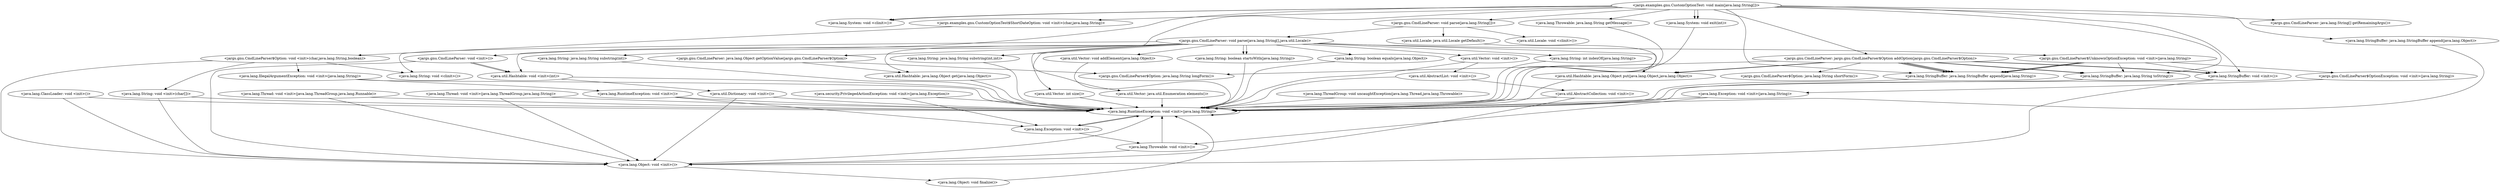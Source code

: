 digraph CallGraph {
"<jargs.examples.gnu.CustomOptionTest: void main(java.lang.String[])>" -> "<java.lang.System: void <clinit>()>";
"<jargs.examples.gnu.CustomOptionTest: void main(java.lang.String[])>" -> "<java.lang.System: void exit(int)>";
"<jargs.examples.gnu.CustomOptionTest: void main(java.lang.String[])>" -> "<java.lang.System: void exit(int)>";
"<jargs.examples.gnu.CustomOptionTest: void main(java.lang.String[])>" -> "<java.lang.StringBuffer: void <init>()>";
"<jargs.examples.gnu.CustomOptionTest: void main(java.lang.String[])>" -> "<jargs.examples.gnu.CustomOptionTest$ShortDateOption: void <init>(char,java.lang.String)>";
"<jargs.examples.gnu.CustomOptionTest: void main(java.lang.String[])>" -> "<jargs.gnu.CmdLineParser: void <init>()>";
"<jargs.examples.gnu.CustomOptionTest: void main(java.lang.String[])>" -> "<java.lang.System: void <clinit>()>";
"<java.lang.ThreadGroup: void uncaughtException(java.lang.Thread,java.lang.Throwable)>" -> "<java.lang.RuntimeException: void <init>(java.lang.String)>";
"<java.lang.ClassLoader: void <init>()>" -> "<java.lang.Object: void <init>()>";
"<java.lang.ClassLoader: void <init>()>" -> "<java.lang.RuntimeException: void <init>(java.lang.String)>";
"<java.security.PrivilegedActionException: void <init>(java.lang.Exception)>" -> "<java.lang.Exception: void <init>()>";
"<java.security.PrivilegedActionException: void <init>(java.lang.Exception)>" -> "<java.lang.RuntimeException: void <init>(java.lang.String)>";
"<java.lang.Thread: void <init>(java.lang.ThreadGroup,java.lang.Runnable)>" -> "<java.lang.Object: void <init>()>";
"<java.lang.Thread: void <init>(java.lang.ThreadGroup,java.lang.Runnable)>" -> "<java.lang.RuntimeException: void <init>(java.lang.String)>";
"<java.lang.Thread: void <init>(java.lang.ThreadGroup,java.lang.String)>" -> "<java.lang.Object: void <init>()>";
"<java.lang.Thread: void <init>(java.lang.ThreadGroup,java.lang.String)>" -> "<java.lang.RuntimeException: void <init>(java.lang.String)>";
"<java.lang.System: void exit(int)>" -> "<java.lang.RuntimeException: void <init>(java.lang.String)>";
"<java.lang.StringBuffer: void <init>()>" -> "<java.lang.Object: void <init>()>";
"<java.lang.StringBuffer: void <init>()>" -> "<java.lang.RuntimeException: void <init>(java.lang.String)>";
"<jargs.examples.gnu.CustomOptionTest$ShortDateOption: void <init>(char,java.lang.String)>" -> "<jargs.gnu.CmdLineParser$Option: void <init>(char,java.lang.String,boolean)>";
"<jargs.gnu.CmdLineParser: void <init>()>" -> "<java.lang.Object: void <init>()>";
"<jargs.gnu.CmdLineParser: void <init>()>" -> "<java.util.Hashtable: void <init>(int)>";
"<jargs.gnu.CmdLineParser: void <init>()>" -> "<java.util.Hashtable: void <init>(int)>";
"<java.lang.RuntimeException: void <init>(java.lang.String)>" -> "<java.lang.Exception: void <init>()>";
"<java.lang.RuntimeException: void <init>(java.lang.String)>" -> "<java.lang.RuntimeException: void <init>(java.lang.String)>";
"<java.lang.Object: void <init>()>" -> "<java.lang.Object: void finalize()>";
"<java.lang.Object: void <init>()>" -> "<java.lang.RuntimeException: void <init>(java.lang.String)>";
"<java.lang.Exception: void <init>()>" -> "<java.lang.Throwable: void <init>()>";
"<java.lang.Exception: void <init>()>" -> "<java.lang.RuntimeException: void <init>(java.lang.String)>";
"<jargs.gnu.CmdLineParser$Option: void <init>(char,java.lang.String,boolean)>" -> "<java.lang.String: void <clinit>()>";
"<jargs.gnu.CmdLineParser$Option: void <init>(char,java.lang.String,boolean)>" -> "<java.lang.String: void <init>(char[])>";
"<jargs.gnu.CmdLineParser$Option: void <init>(char,java.lang.String,boolean)>" -> "<java.lang.IllegalArgumentException: void <init>(java.lang.String)>";
"<jargs.gnu.CmdLineParser$Option: void <init>(char,java.lang.String,boolean)>" -> "<java.lang.Object: void <init>()>";
"<java.util.Hashtable: void <init>(int)>" -> "<java.util.Dictionary: void <init>()>";
"<java.util.Hashtable: void <init>(int)>" -> "<java.lang.RuntimeException: void <init>(java.lang.String)>";
"<java.lang.Object: void finalize()>" -> "<java.lang.RuntimeException: void <init>(java.lang.String)>";
"<java.lang.Throwable: void <init>()>" -> "<java.lang.Object: void <init>()>";
"<java.lang.Throwable: void <init>()>" -> "<java.lang.RuntimeException: void <init>(java.lang.String)>";
"<java.lang.String: void <init>(char[])>" -> "<java.lang.Object: void <init>()>";
"<java.lang.String: void <init>(char[])>" -> "<java.lang.RuntimeException: void <init>(java.lang.String)>";
"<java.lang.IllegalArgumentException: void <init>(java.lang.String)>" -> "<java.lang.RuntimeException: void <init>()>";
"<java.lang.IllegalArgumentException: void <init>(java.lang.String)>" -> "<java.lang.RuntimeException: void <init>(java.lang.String)>";
"<java.util.Dictionary: void <init>()>" -> "<java.lang.Object: void <init>()>";
"<java.util.Dictionary: void <init>()>" -> "<java.lang.RuntimeException: void <init>(java.lang.String)>";
"<java.lang.RuntimeException: void <init>()>" -> "<java.lang.Exception: void <init>()>";
"<java.lang.RuntimeException: void <init>()>" -> "<java.lang.RuntimeException: void <init>(java.lang.String)>";
"<jargs.examples.gnu.CustomOptionTest: void main(java.lang.String[])>" -> "<java.lang.StringBuffer: java.lang.StringBuffer append(java.lang.String)>";
"<jargs.examples.gnu.CustomOptionTest: void main(java.lang.String[])>" -> "<java.lang.StringBuffer: java.lang.StringBuffer append(java.lang.Object)>";
"<jargs.examples.gnu.CustomOptionTest: void main(java.lang.String[])>" -> "<java.lang.StringBuffer: java.lang.String toString()>";
"<java.lang.StringBuffer: java.lang.StringBuffer append(java.lang.String)>" -> "<java.lang.RuntimeException: void <init>(java.lang.String)>";
"<java.lang.StringBuffer: java.lang.StringBuffer append(java.lang.Object)>" -> "<java.lang.RuntimeException: void <init>(java.lang.String)>";
"<java.lang.StringBuffer: java.lang.String toString()>" -> "<java.lang.RuntimeException: void <init>(java.lang.String)>";
"<jargs.examples.gnu.CustomOptionTest: void main(java.lang.String[])>" -> "<jargs.gnu.CmdLineParser: jargs.gnu.CmdLineParser$Option addOption(jargs.gnu.CmdLineParser$Option)>";
"<jargs.examples.gnu.CustomOptionTest: void main(java.lang.String[])>" -> "<jargs.gnu.CmdLineParser: void parse(java.lang.String[])>";
"<jargs.examples.gnu.CustomOptionTest: void main(java.lang.String[])>" -> "<jargs.gnu.CmdLineParser: java.lang.Object getOptionValue(jargs.gnu.CmdLineParser$Option)>";
"<jargs.examples.gnu.CustomOptionTest: void main(java.lang.String[])>" -> "<jargs.gnu.CmdLineParser: java.lang.String[] getRemainingArgs()>";
"<jargs.gnu.CmdLineParser: jargs.gnu.CmdLineParser$Option addOption(jargs.gnu.CmdLineParser$Option)>" -> "<java.lang.StringBuffer: void <init>()>";
"<jargs.gnu.CmdLineParser: jargs.gnu.CmdLineParser$Option addOption(jargs.gnu.CmdLineParser$Option)>" -> "<java.lang.StringBuffer: void <init>()>";
"<jargs.gnu.CmdLineParser: void parse(java.lang.String[])>" -> "<java.util.Locale: void <clinit>()>";
"<jargs.gnu.CmdLineParser: void parse(java.lang.String[])>" -> "<java.util.Locale: java.util.Locale getDefault()>";
"<java.util.Locale: java.util.Locale getDefault()>" -> "<java.lang.RuntimeException: void <init>(java.lang.String)>";
"<jargs.gnu.CmdLineParser: void parse(java.lang.String[])>" -> "<jargs.gnu.CmdLineParser: void parse(java.lang.String[],java.util.Locale)>";
"<jargs.gnu.CmdLineParser: void parse(java.lang.String[],java.util.Locale)>" -> "<java.lang.String: void <clinit>()>";
"<jargs.gnu.CmdLineParser: void parse(java.lang.String[],java.util.Locale)>" -> "<jargs.gnu.CmdLineParser$UnknownOptionException: void <init>(java.lang.String)>";
"<jargs.gnu.CmdLineParser: void parse(java.lang.String[],java.util.Locale)>" -> "<java.util.Hashtable: void <init>(int)>";
"<jargs.gnu.CmdLineParser: void parse(java.lang.String[],java.util.Locale)>" -> "<java.util.Vector: void <init>()>";
"<jargs.gnu.CmdLineParser$UnknownOptionException: void <init>(java.lang.String)>" -> "<java.lang.StringBuffer: void <init>()>";
"<jargs.gnu.CmdLineParser$UnknownOptionException: void <init>(java.lang.String)>" -> "<jargs.gnu.CmdLineParser$OptionException: void <init>(java.lang.String)>";
"<java.util.Vector: void <init>()>" -> "<java.util.AbstractList: void <init>()>";
"<java.util.Vector: void <init>()>" -> "<java.lang.RuntimeException: void <init>(java.lang.String)>";
"<jargs.gnu.CmdLineParser$OptionException: void <init>(java.lang.String)>" -> "<java.lang.Exception: void <init>(java.lang.String)>";
"<java.util.AbstractList: void <init>()>" -> "<java.util.AbstractCollection: void <init>()>";
"<java.util.AbstractList: void <init>()>" -> "<java.lang.RuntimeException: void <init>(java.lang.String)>";
"<java.lang.Exception: void <init>(java.lang.String)>" -> "<java.lang.Throwable: void <init>()>";
"<java.lang.Exception: void <init>(java.lang.String)>" -> "<java.lang.RuntimeException: void <init>(java.lang.String)>";
"<java.util.AbstractCollection: void <init>()>" -> "<java.lang.Object: void <init>()>";
"<java.util.AbstractCollection: void <init>()>" -> "<java.lang.RuntimeException: void <init>(java.lang.String)>";
"<jargs.gnu.CmdLineParser$UnknownOptionException: void <init>(java.lang.String)>" -> "<java.lang.StringBuffer: java.lang.StringBuffer append(java.lang.String)>";
"<jargs.gnu.CmdLineParser$UnknownOptionException: void <init>(java.lang.String)>" -> "<java.lang.StringBuffer: java.lang.StringBuffer append(java.lang.String)>";
"<jargs.gnu.CmdLineParser$UnknownOptionException: void <init>(java.lang.String)>" -> "<java.lang.StringBuffer: java.lang.StringBuffer append(java.lang.String)>";
"<jargs.gnu.CmdLineParser$UnknownOptionException: void <init>(java.lang.String)>" -> "<java.lang.StringBuffer: java.lang.String toString()>";
"<jargs.gnu.CmdLineParser: void parse(java.lang.String[],java.util.Locale)>" -> "<java.util.Vector: int size()>";
"<jargs.gnu.CmdLineParser: void parse(java.lang.String[],java.util.Locale)>" -> "<java.util.Vector: java.util.Enumeration elements()>";
"<jargs.gnu.CmdLineParser: void parse(java.lang.String[],java.util.Locale)>" -> "<java.util.Vector: void addElement(java.lang.Object)>";
"<java.util.Vector: int size()>" -> "<java.lang.RuntimeException: void <init>(java.lang.String)>";
"<java.util.Vector: java.util.Enumeration elements()>" -> "<java.lang.RuntimeException: void <init>(java.lang.String)>";
"<java.util.Vector: void addElement(java.lang.Object)>" -> "<java.lang.RuntimeException: void <init>(java.lang.String)>";
"<jargs.gnu.CmdLineParser: void parse(java.lang.String[],java.util.Locale)>" -> "<java.util.Hashtable: java.lang.Object get(java.lang.Object)>";
"<jargs.gnu.CmdLineParser: void parse(java.lang.String[],java.util.Locale)>" -> "<java.util.Hashtable: java.lang.Object put(java.lang.Object,java.lang.Object)>";
"<java.util.Hashtable: java.lang.Object get(java.lang.Object)>" -> "<java.lang.RuntimeException: void <init>(java.lang.String)>";
"<java.util.Hashtable: java.lang.Object put(java.lang.Object,java.lang.Object)>" -> "<java.lang.RuntimeException: void <init>(java.lang.String)>";
"<jargs.gnu.CmdLineParser: jargs.gnu.CmdLineParser$Option addOption(jargs.gnu.CmdLineParser$Option)>" -> "<java.lang.StringBuffer: java.lang.StringBuffer append(java.lang.String)>";
"<jargs.gnu.CmdLineParser: jargs.gnu.CmdLineParser$Option addOption(jargs.gnu.CmdLineParser$Option)>" -> "<java.lang.StringBuffer: java.lang.StringBuffer append(java.lang.String)>";
"<jargs.gnu.CmdLineParser: jargs.gnu.CmdLineParser$Option addOption(jargs.gnu.CmdLineParser$Option)>" -> "<java.lang.StringBuffer: java.lang.String toString()>";
"<jargs.gnu.CmdLineParser: jargs.gnu.CmdLineParser$Option addOption(jargs.gnu.CmdLineParser$Option)>" -> "<java.lang.StringBuffer: java.lang.StringBuffer append(java.lang.String)>";
"<jargs.gnu.CmdLineParser: jargs.gnu.CmdLineParser$Option addOption(jargs.gnu.CmdLineParser$Option)>" -> "<java.lang.StringBuffer: java.lang.StringBuffer append(java.lang.String)>";
"<jargs.gnu.CmdLineParser: jargs.gnu.CmdLineParser$Option addOption(jargs.gnu.CmdLineParser$Option)>" -> "<java.lang.StringBuffer: java.lang.String toString()>";
"<jargs.gnu.CmdLineParser: jargs.gnu.CmdLineParser$Option addOption(jargs.gnu.CmdLineParser$Option)>" -> "<jargs.gnu.CmdLineParser$Option: java.lang.String shortForm()>";
"<jargs.gnu.CmdLineParser: jargs.gnu.CmdLineParser$Option addOption(jargs.gnu.CmdLineParser$Option)>" -> "<jargs.gnu.CmdLineParser$Option: java.lang.String longForm()>";
"<jargs.gnu.CmdLineParser: java.lang.Object getOptionValue(jargs.gnu.CmdLineParser$Option)>" -> "<jargs.gnu.CmdLineParser$Option: java.lang.String longForm()>";
"<jargs.examples.gnu.CustomOptionTest: void main(java.lang.String[])>" -> "<java.lang.Throwable: java.lang.String getMessage()>";
"<java.lang.Throwable: java.lang.String getMessage()>" -> "<java.lang.RuntimeException: void <init>(java.lang.String)>";
"<jargs.gnu.CmdLineParser: void parse(java.lang.String[],java.util.Locale)>" -> "<java.lang.String: boolean startsWith(java.lang.String)>";
"<jargs.gnu.CmdLineParser: void parse(java.lang.String[],java.util.Locale)>" -> "<java.lang.String: boolean equals(java.lang.Object)>";
"<jargs.gnu.CmdLineParser: void parse(java.lang.String[],java.util.Locale)>" -> "<java.lang.String: boolean startsWith(java.lang.String)>";
"<jargs.gnu.CmdLineParser: void parse(java.lang.String[],java.util.Locale)>" -> "<java.lang.String: int indexOf(java.lang.String)>";
"<jargs.gnu.CmdLineParser: void parse(java.lang.String[],java.util.Locale)>" -> "<java.lang.String: java.lang.String substring(int)>";
"<jargs.gnu.CmdLineParser: void parse(java.lang.String[],java.util.Locale)>" -> "<java.lang.String: java.lang.String substring(int,int)>";
"<java.lang.String: boolean startsWith(java.lang.String)>" -> "<java.lang.RuntimeException: void <init>(java.lang.String)>";
"<java.lang.String: boolean equals(java.lang.Object)>" -> "<java.lang.RuntimeException: void <init>(java.lang.String)>";
"<java.lang.String: int indexOf(java.lang.String)>" -> "<java.lang.RuntimeException: void <init>(java.lang.String)>";
"<java.lang.String: java.lang.String substring(int)>" -> "<java.lang.RuntimeException: void <init>(java.lang.String)>";
"<java.lang.String: java.lang.String substring(int,int)>" -> "<java.lang.RuntimeException: void <init>(java.lang.String)>";
"<jargs.gnu.CmdLineParser: java.lang.Object getOptionValue(jargs.gnu.CmdLineParser$Option)>" -> "<java.util.Hashtable: java.lang.Object get(java.lang.Object)>";
"<jargs.gnu.CmdLineParser: jargs.gnu.CmdLineParser$Option addOption(jargs.gnu.CmdLineParser$Option)>" -> "<java.util.Hashtable: java.lang.Object put(java.lang.Object,java.lang.Object)>";
"<jargs.gnu.CmdLineParser: jargs.gnu.CmdLineParser$Option addOption(jargs.gnu.CmdLineParser$Option)>" -> "<java.util.Hashtable: java.lang.Object put(java.lang.Object,java.lang.Object)>";
}
